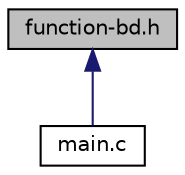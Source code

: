digraph "function-bd.h"
{
 // LATEX_PDF_SIZE
  edge [fontname="Helvetica",fontsize="10",labelfontname="Helvetica",labelfontsize="10"];
  node [fontname="Helvetica",fontsize="10",shape=record];
  Node1 [label="function-bd.h",height=0.2,width=0.4,color="black", fillcolor="grey75", style="filled", fontcolor="black",tooltip="le fichier qui contient les déclarations de toutes les fonctions"];
  Node1 -> Node2 [dir="back",color="midnightblue",fontsize="10",style="solid",fontname="Helvetica"];
  Node2 [label="main.c",height=0.2,width=0.4,color="black", fillcolor="white", style="filled",URL="$main_8c.html",tooltip="Programme de gestion d'événements et de cinéma."];
}
